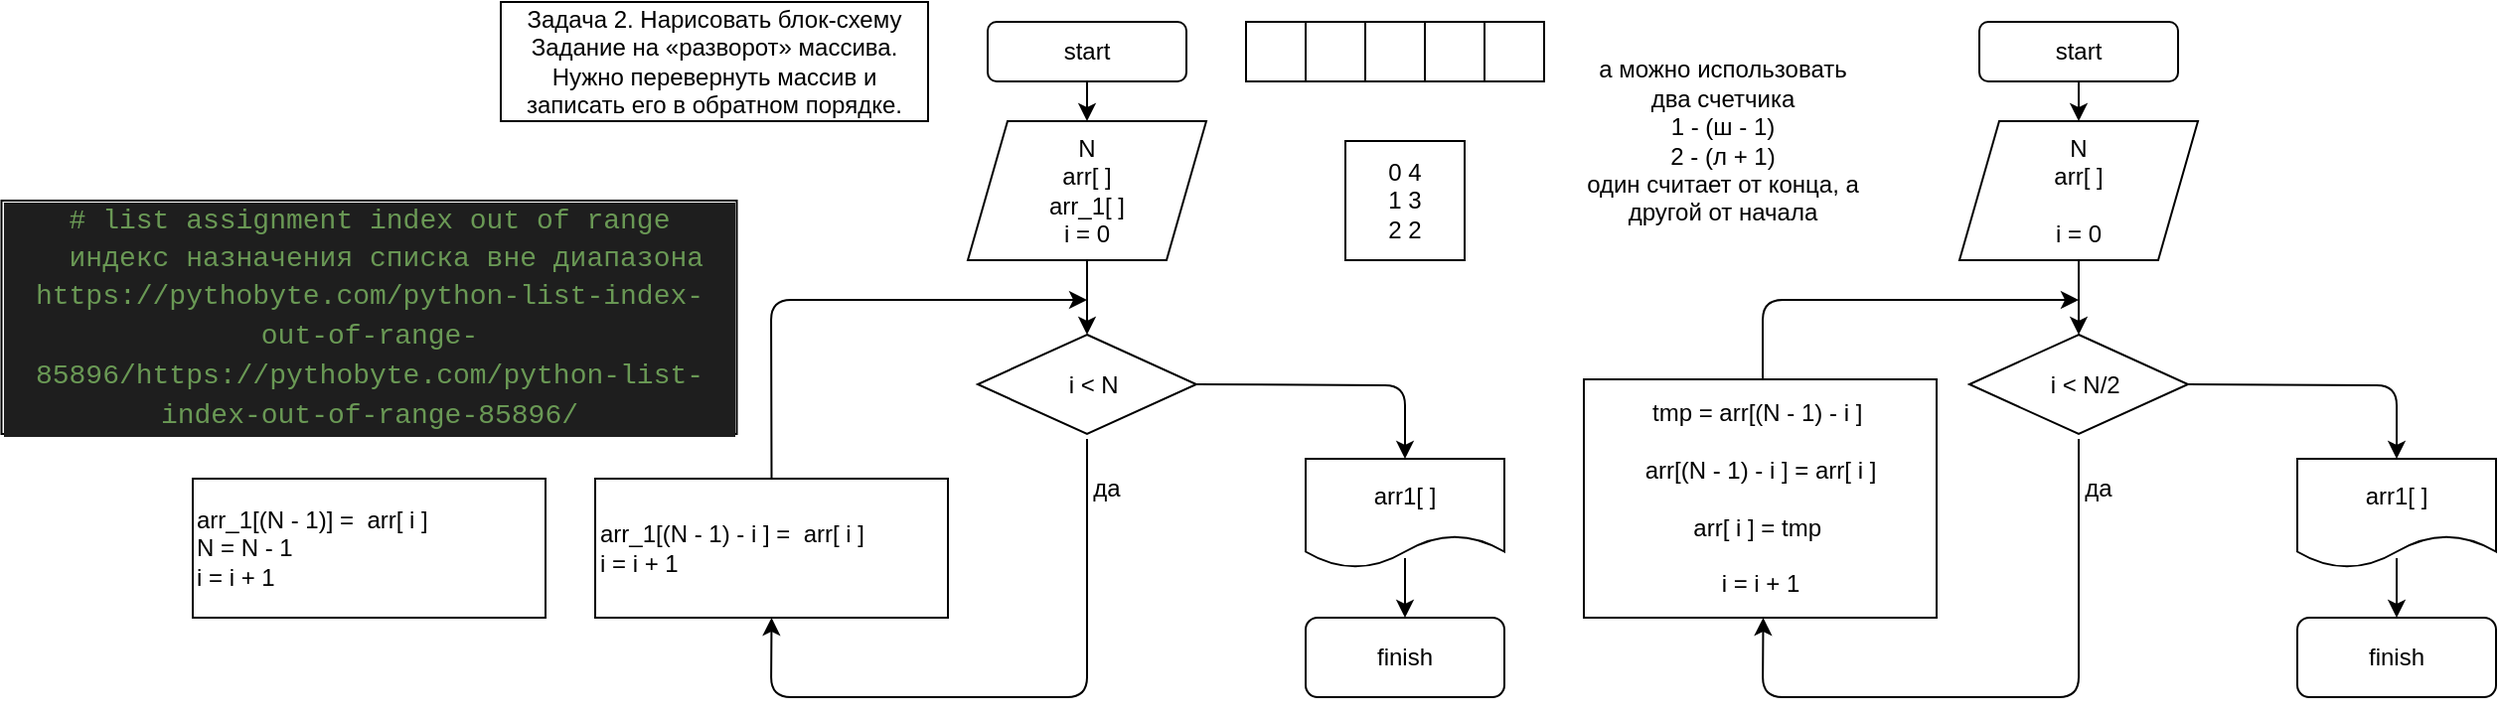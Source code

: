<mxfile>
    <diagram id="YJA3ccv7uTv8HLyaoleA" name="Страница 1">
        <mxGraphModel dx="1116" dy="229" grid="1" gridSize="10" guides="1" tooltips="1" connect="1" arrows="1" fold="1" page="1" pageScale="1" pageWidth="827" pageHeight="1169" math="0" shadow="0">
            <root>
                <mxCell id="0"/>
                <mxCell id="1" parent="0"/>
                <mxCell id="2" value="start" style="rounded=1;whiteSpace=wrap;html=1;" parent="1" vertex="1">
                    <mxGeometry x="240" y="10" width="100" height="30" as="geometry"/>
                </mxCell>
                <mxCell id="3" value="N&lt;br&gt;arr[ ]&lt;br&gt;arr_1[ ]&lt;br&gt;i = 0" style="shape=parallelogram;perimeter=parallelogramPerimeter;whiteSpace=wrap;html=1;fixedSize=1;" parent="1" vertex="1">
                    <mxGeometry x="230" y="60" width="120" height="70" as="geometry"/>
                </mxCell>
                <mxCell id="5" value="&lt;div&gt;Задача 2. Нарисовать блок-схему&lt;/div&gt;&lt;div&gt;Задание на «разворот» массива. Нужно перевернуть массив и&lt;/div&gt;&lt;div&gt;записать его в обратном порядке.&lt;/div&gt;" style="rounded=0;whiteSpace=wrap;html=1;" parent="1" vertex="1">
                    <mxGeometry x="-5" width="215" height="60" as="geometry"/>
                </mxCell>
                <mxCell id="7" value="&amp;nbsp; i &amp;lt; N" style="rhombus;whiteSpace=wrap;html=1;" parent="1" vertex="1">
                    <mxGeometry x="235" y="167.5" width="110" height="50" as="geometry"/>
                </mxCell>
                <mxCell id="8" value="" style="whiteSpace=wrap;html=1;aspect=fixed;" parent="1" vertex="1">
                    <mxGeometry x="370" y="10" width="30" height="30" as="geometry"/>
                </mxCell>
                <mxCell id="9" value="" style="whiteSpace=wrap;html=1;aspect=fixed;" parent="1" vertex="1">
                    <mxGeometry x="400" y="10" width="30" height="30" as="geometry"/>
                </mxCell>
                <mxCell id="10" value="" style="whiteSpace=wrap;html=1;aspect=fixed;" parent="1" vertex="1">
                    <mxGeometry x="430" y="10" width="30" height="30" as="geometry"/>
                </mxCell>
                <mxCell id="11" value="" style="whiteSpace=wrap;html=1;aspect=fixed;" parent="1" vertex="1">
                    <mxGeometry x="460" y="10" width="30" height="30" as="geometry"/>
                </mxCell>
                <mxCell id="13" value="" style="whiteSpace=wrap;html=1;aspect=fixed;" parent="1" vertex="1">
                    <mxGeometry x="490" y="10" width="30" height="30" as="geometry"/>
                </mxCell>
                <mxCell id="14" value="arr_1[(N - 1) - i ] =&amp;nbsp; arr[ i ]&lt;br&gt;i = i + 1" style="rounded=0;whiteSpace=wrap;html=1;align=left;" parent="1" vertex="1">
                    <mxGeometry x="42.5" y="240" width="177.5" height="70" as="geometry"/>
                </mxCell>
                <mxCell id="15" value="0 4&lt;br&gt;1 3&lt;br&gt;2 2" style="whiteSpace=wrap;html=1;aspect=fixed;" parent="1" vertex="1">
                    <mxGeometry x="420" y="70" width="60" height="60" as="geometry"/>
                </mxCell>
                <mxCell id="16" value="arr1[ ]" style="shape=document;whiteSpace=wrap;html=1;boundedLbl=1;" parent="1" vertex="1">
                    <mxGeometry x="400" y="230" width="100" height="55" as="geometry"/>
                </mxCell>
                <mxCell id="17" value="finish" style="rounded=1;whiteSpace=wrap;html=1;" parent="1" vertex="1">
                    <mxGeometry x="400" y="310" width="100" height="40" as="geometry"/>
                </mxCell>
                <mxCell id="18" value="" style="endArrow=classic;html=1;entryX=0.5;entryY=1;entryDx=0;entryDy=0;" parent="1" target="14" edge="1">
                    <mxGeometry width="50" height="50" relative="1" as="geometry">
                        <mxPoint x="290" y="220" as="sourcePoint"/>
                        <mxPoint x="350" y="170" as="targetPoint"/>
                        <Array as="points">
                            <mxPoint x="290" y="350"/>
                            <mxPoint x="131" y="350"/>
                        </Array>
                    </mxGeometry>
                </mxCell>
                <mxCell id="19" value="" style="endArrow=classic;html=1;exitX=0.5;exitY=1;exitDx=0;exitDy=0;entryX=0.5;entryY=0;entryDx=0;entryDy=0;" parent="1" source="3" target="7" edge="1">
                    <mxGeometry width="50" height="50" relative="1" as="geometry">
                        <mxPoint x="300" y="220" as="sourcePoint"/>
                        <mxPoint x="350" y="170" as="targetPoint"/>
                    </mxGeometry>
                </mxCell>
                <mxCell id="20" value="" style="endArrow=classic;html=1;exitX=0.5;exitY=0;exitDx=0;exitDy=0;" parent="1" source="14" edge="1">
                    <mxGeometry width="50" height="50" relative="1" as="geometry">
                        <mxPoint x="300" y="220" as="sourcePoint"/>
                        <mxPoint x="290" y="150" as="targetPoint"/>
                        <Array as="points">
                            <mxPoint x="131" y="150"/>
                        </Array>
                    </mxGeometry>
                </mxCell>
                <mxCell id="21" value="" style="endArrow=classic;html=1;exitX=1;exitY=0.5;exitDx=0;exitDy=0;entryX=0.5;entryY=0;entryDx=0;entryDy=0;" parent="1" source="7" target="16" edge="1">
                    <mxGeometry width="50" height="50" relative="1" as="geometry">
                        <mxPoint x="300" y="220" as="sourcePoint"/>
                        <mxPoint x="350" y="170" as="targetPoint"/>
                        <Array as="points">
                            <mxPoint x="450" y="193"/>
                        </Array>
                    </mxGeometry>
                </mxCell>
                <mxCell id="22" value="" style="endArrow=classic;html=1;exitX=0.5;exitY=0.909;exitDx=0;exitDy=0;exitPerimeter=0;entryX=0.5;entryY=0;entryDx=0;entryDy=0;" parent="1" source="16" target="17" edge="1">
                    <mxGeometry width="50" height="50" relative="1" as="geometry">
                        <mxPoint x="300" y="220" as="sourcePoint"/>
                        <mxPoint x="350" y="170" as="targetPoint"/>
                    </mxGeometry>
                </mxCell>
                <mxCell id="23" value="да" style="text;html=1;strokeColor=none;fillColor=none;align=center;verticalAlign=middle;whiteSpace=wrap;rounded=0;" parent="1" vertex="1">
                    <mxGeometry x="270" y="230" width="60" height="30" as="geometry"/>
                </mxCell>
                <mxCell id="26" value="N&lt;br&gt;arr[ ]&lt;br&gt;&lt;br&gt;i = 0" style="shape=parallelogram;perimeter=parallelogramPerimeter;whiteSpace=wrap;html=1;fixedSize=1;" parent="1" vertex="1">
                    <mxGeometry x="729" y="60" width="120" height="70" as="geometry"/>
                </mxCell>
                <mxCell id="27" value="&amp;nbsp; i &amp;lt; N/2" style="rhombus;whiteSpace=wrap;html=1;" parent="1" vertex="1">
                    <mxGeometry x="734" y="167.5" width="110" height="50" as="geometry"/>
                </mxCell>
                <mxCell id="29" value="arr1[ ]" style="shape=document;whiteSpace=wrap;html=1;boundedLbl=1;" parent="1" vertex="1">
                    <mxGeometry x="899" y="230" width="100" height="55" as="geometry"/>
                </mxCell>
                <mxCell id="30" value="finish" style="rounded=1;whiteSpace=wrap;html=1;" parent="1" vertex="1">
                    <mxGeometry x="899" y="310" width="100" height="40" as="geometry"/>
                </mxCell>
                <mxCell id="31" value="" style="endArrow=classic;html=1;entryX=0.5;entryY=1;entryDx=0;entryDy=0;" parent="1" edge="1">
                    <mxGeometry width="50" height="50" relative="1" as="geometry">
                        <mxPoint x="789" y="220" as="sourcePoint"/>
                        <mxPoint x="630.25" y="310" as="targetPoint"/>
                        <Array as="points">
                            <mxPoint x="789" y="350"/>
                            <mxPoint x="630" y="350"/>
                        </Array>
                    </mxGeometry>
                </mxCell>
                <mxCell id="32" value="" style="endArrow=classic;html=1;exitX=0.5;exitY=1;exitDx=0;exitDy=0;entryX=0.5;entryY=0;entryDx=0;entryDy=0;" parent="1" source="26" target="27" edge="1">
                    <mxGeometry width="50" height="50" relative="1" as="geometry">
                        <mxPoint x="799" y="220" as="sourcePoint"/>
                        <mxPoint x="849" y="170" as="targetPoint"/>
                    </mxGeometry>
                </mxCell>
                <mxCell id="33" value="" style="endArrow=classic;html=1;" parent="1" edge="1">
                    <mxGeometry width="50" height="50" relative="1" as="geometry">
                        <mxPoint x="630" y="190" as="sourcePoint"/>
                        <mxPoint x="789" y="150" as="targetPoint"/>
                        <Array as="points">
                            <mxPoint x="630" y="150"/>
                        </Array>
                    </mxGeometry>
                </mxCell>
                <mxCell id="34" value="" style="endArrow=classic;html=1;exitX=1;exitY=0.5;exitDx=0;exitDy=0;entryX=0.5;entryY=0;entryDx=0;entryDy=0;" parent="1" source="27" target="29" edge="1">
                    <mxGeometry width="50" height="50" relative="1" as="geometry">
                        <mxPoint x="799" y="220" as="sourcePoint"/>
                        <mxPoint x="849" y="170" as="targetPoint"/>
                        <Array as="points">
                            <mxPoint x="949" y="193"/>
                        </Array>
                    </mxGeometry>
                </mxCell>
                <mxCell id="35" value="" style="endArrow=classic;html=1;exitX=0.5;exitY=0.909;exitDx=0;exitDy=0;exitPerimeter=0;entryX=0.5;entryY=0;entryDx=0;entryDy=0;" parent="1" source="29" target="30" edge="1">
                    <mxGeometry width="50" height="50" relative="1" as="geometry">
                        <mxPoint x="799" y="220" as="sourcePoint"/>
                        <mxPoint x="849" y="170" as="targetPoint"/>
                    </mxGeometry>
                </mxCell>
                <mxCell id="36" value="да" style="text;html=1;strokeColor=none;fillColor=none;align=center;verticalAlign=middle;whiteSpace=wrap;rounded=0;" parent="1" vertex="1">
                    <mxGeometry x="769" y="230" width="60" height="30" as="geometry"/>
                </mxCell>
                <mxCell id="37" value="start" style="rounded=1;whiteSpace=wrap;html=1;" parent="1" vertex="1">
                    <mxGeometry x="739" y="10" width="100" height="30" as="geometry"/>
                </mxCell>
                <mxCell id="38" value="tmp = arr[(N - 1) - i ]&amp;nbsp;&lt;br&gt;&lt;br&gt;arr[(N - 1) - i ] = arr[ i ]&lt;br&gt;&lt;br&gt;arr[ i ] = tmp&amp;nbsp;&lt;br&gt;&amp;nbsp;&lt;br&gt;i = i + 1" style="rounded=0;whiteSpace=wrap;html=1;" parent="1" vertex="1">
                    <mxGeometry x="540" y="190" width="177.5" height="120" as="geometry"/>
                </mxCell>
                <mxCell id="39" value="" style="endArrow=classic;html=1;exitX=0.5;exitY=1;exitDx=0;exitDy=0;entryX=0.5;entryY=0;entryDx=0;entryDy=0;" parent="1" source="2" target="3" edge="1">
                    <mxGeometry width="50" height="50" relative="1" as="geometry">
                        <mxPoint x="490" y="170" as="sourcePoint"/>
                        <mxPoint x="540" y="120" as="targetPoint"/>
                    </mxGeometry>
                </mxCell>
                <mxCell id="40" value="" style="endArrow=classic;html=1;exitX=0.5;exitY=1;exitDx=0;exitDy=0;entryX=0.5;entryY=0;entryDx=0;entryDy=0;" parent="1" source="37" target="26" edge="1">
                    <mxGeometry width="50" height="50" relative="1" as="geometry">
                        <mxPoint x="490" y="170" as="sourcePoint"/>
                        <mxPoint x="540" y="120" as="targetPoint"/>
                    </mxGeometry>
                </mxCell>
                <mxCell id="41" value="а можно использовать два счетчика &lt;br&gt;1 - (ш - 1)&lt;br&gt;2 - (л + 1)&lt;br&gt;один считает от конца, а другой от начала" style="text;html=1;strokeColor=none;fillColor=none;align=center;verticalAlign=middle;whiteSpace=wrap;rounded=0;" parent="1" vertex="1">
                    <mxGeometry x="540" y="10" width="140" height="120" as="geometry"/>
                </mxCell>
                <mxCell id="42" value="arr_1[(N - 1)] =&amp;nbsp; arr[ i ]&lt;br&gt;N = N - 1&lt;br&gt;i = i + 1" style="rounded=0;whiteSpace=wrap;html=1;align=left;" vertex="1" parent="1">
                    <mxGeometry x="-160" y="240" width="177.5" height="70" as="geometry"/>
                </mxCell>
                <mxCell id="44" style="edgeStyle=none;html=1;exitX=0.5;exitY=0;exitDx=0;exitDy=0;" edge="1" parent="1" source="43">
                    <mxGeometry relative="1" as="geometry">
                        <mxPoint x="-71" y="130" as="targetPoint"/>
                    </mxGeometry>
                </mxCell>
                <mxCell id="43" value="&lt;div style=&quot;background-color: rgb(30 , 30 , 30) ; line-height: 19px&quot;&gt;&lt;div style=&quot;color: rgb(212 , 212 , 212) ; font-family: &amp;#34;consolas&amp;#34; , &amp;#34;courier new&amp;#34; , monospace ; font-size: 14px&quot;&gt;&lt;span style=&quot;color: #6a9955&quot;&gt;# list assignment index out of range&lt;/span&gt;&lt;/div&gt;&lt;div style=&quot;color: rgb(212 , 212 , 212) ; font-family: &amp;#34;consolas&amp;#34; , &amp;#34;courier new&amp;#34; , monospace ; font-size: 14px&quot;&gt;&amp;nbsp; &lt;span style=&quot;color: rgb(106 , 153 , 85)&quot;&gt;индекс назначения списка вне диапазона&lt;/span&gt;&lt;/div&gt;&lt;div&gt;&lt;font color=&quot;#6a9955&quot; face=&quot;consolas, courier new, monospace&quot;&gt;&lt;span style=&quot;font-size: 14px&quot;&gt;https://pythobyte.com/python-list-index-out-of-range-85896/https://pythobyte.com/python-list-index-out-of-range-85896/&lt;/span&gt;&lt;/font&gt;&lt;br&gt;&lt;/div&gt;&lt;/div&gt;" style="whiteSpace=wrap;html=1;" vertex="1" parent="1">
                    <mxGeometry x="-256.25" y="100" width="370" height="117.5" as="geometry"/>
                </mxCell>
            </root>
        </mxGraphModel>
    </diagram>
</mxfile>